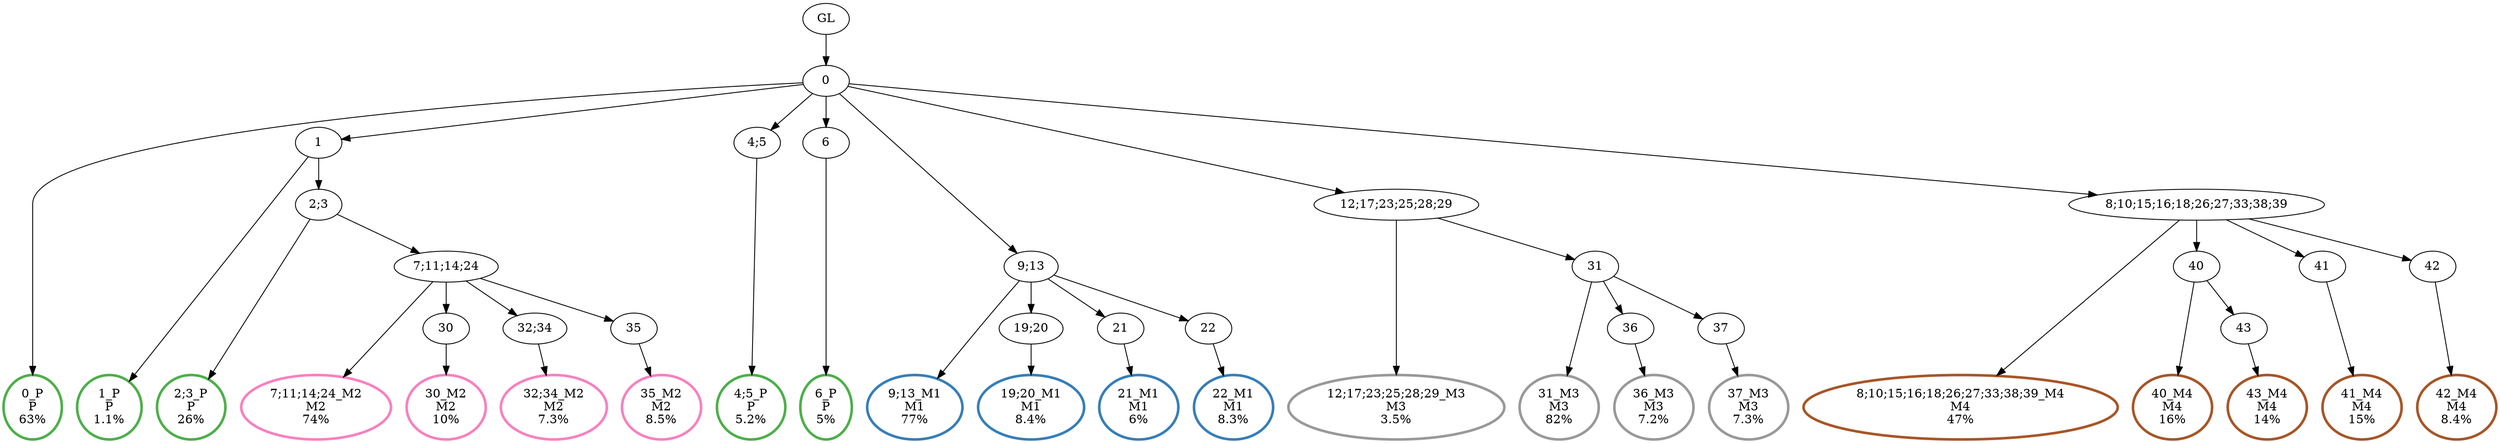 digraph T {
	{
		rank=same
		42 [penwidth=3,colorscheme=set19,color=3,label="0_P\nP\n63%"]
		40 [penwidth=3,colorscheme=set19,color=3,label="1_P\nP\n1.1%"]
		38 [penwidth=3,colorscheme=set19,color=3,label="2;3_P\nP\n26%"]
		36 [penwidth=3,colorscheme=set19,color=3,label="4;5_P\nP\n5.2%"]
		34 [penwidth=3,colorscheme=set19,color=3,label="6_P\nP\n5%"]
		32 [penwidth=3,colorscheme=set19,color=2,label="9;13_M1\nM1\n77%"]
		30 [penwidth=3,colorscheme=set19,color=2,label="19;20_M1\nM1\n8.4%"]
		28 [penwidth=3,colorscheme=set19,color=2,label="21_M1\nM1\n6%"]
		26 [penwidth=3,colorscheme=set19,color=2,label="22_M1\nM1\n8.3%"]
		24 [penwidth=3,colorscheme=set19,color=8,label="7;11;14;24_M2\nM2\n74%"]
		22 [penwidth=3,colorscheme=set19,color=8,label="30_M2\nM2\n10%"]
		20 [penwidth=3,colorscheme=set19,color=8,label="32;34_M2\nM2\n7.3%"]
		18 [penwidth=3,colorscheme=set19,color=8,label="35_M2\nM2\n8.5%"]
		16 [penwidth=3,colorscheme=set19,color=9,label="12;17;23;25;28;29_M3\nM3\n3.5%"]
		14 [penwidth=3,colorscheme=set19,color=9,label="31_M3\nM3\n82%"]
		12 [penwidth=3,colorscheme=set19,color=9,label="36_M3\nM3\n7.2%"]
		10 [penwidth=3,colorscheme=set19,color=9,label="37_M3\nM3\n7.3%"]
		8 [penwidth=3,colorscheme=set19,color=7,label="8;10;15;16;18;26;27;33;38;39_M4\nM4\n47%"]
		6 [penwidth=3,colorscheme=set19,color=7,label="40_M4\nM4\n16%"]
		4 [penwidth=3,colorscheme=set19,color=7,label="43_M4\nM4\n14%"]
		2 [penwidth=3,colorscheme=set19,color=7,label="41_M4\nM4\n15%"]
		0 [penwidth=3,colorscheme=set19,color=7,label="42_M4\nM4\n8.4%"]
	}
	44 [label="GL"]
	43 [label="0"]
	41 [label="1"]
	39 [label="2;3"]
	37 [label="4;5"]
	35 [label="6"]
	33 [label="9;13"]
	31 [label="19;20"]
	29 [label="21"]
	27 [label="22"]
	25 [label="7;11;14;24"]
	23 [label="30"]
	21 [label="32;34"]
	19 [label="35"]
	17 [label="12;17;23;25;28;29"]
	15 [label="31"]
	13 [label="36"]
	11 [label="37"]
	9 [label="8;10;15;16;18;26;27;33;38;39"]
	7 [label="40"]
	5 [label="43"]
	3 [label="41"]
	1 [label="42"]
	44 -> 43
	43 -> 42
	43 -> 41
	43 -> 37
	43 -> 35
	43 -> 33
	43 -> 17
	43 -> 9
	41 -> 40
	41 -> 39
	39 -> 38
	39 -> 25
	37 -> 36
	35 -> 34
	33 -> 32
	33 -> 31
	33 -> 29
	33 -> 27
	31 -> 30
	29 -> 28
	27 -> 26
	25 -> 24
	25 -> 23
	25 -> 21
	25 -> 19
	23 -> 22
	21 -> 20
	19 -> 18
	17 -> 16
	17 -> 15
	15 -> 14
	15 -> 13
	15 -> 11
	13 -> 12
	11 -> 10
	9 -> 8
	9 -> 7
	9 -> 3
	9 -> 1
	7 -> 6
	7 -> 5
	5 -> 4
	3 -> 2
	1 -> 0
}
